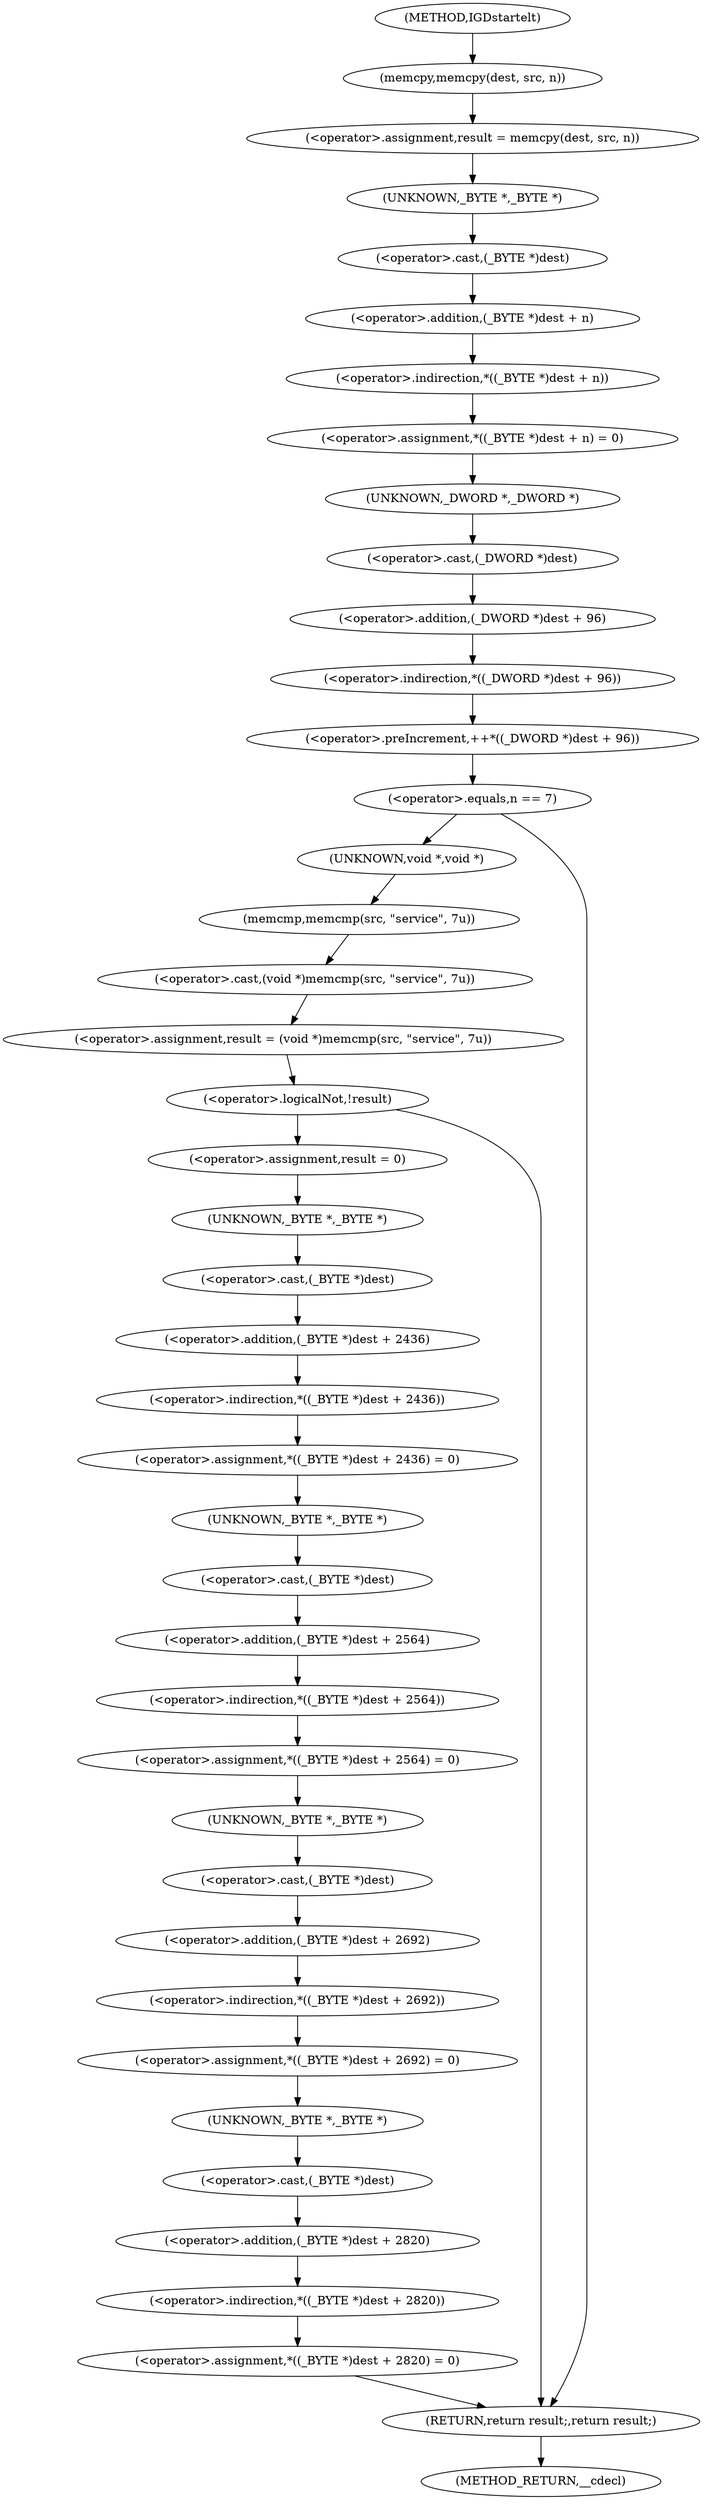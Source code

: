 digraph IGDstartelt {  
"1000108" [label = "(<operator>.assignment,result = memcpy(dest, src, n))" ]
"1000110" [label = "(memcpy,memcpy(dest, src, n))" ]
"1000114" [label = "(<operator>.assignment,*((_BYTE *)dest + n) = 0)" ]
"1000115" [label = "(<operator>.indirection,*((_BYTE *)dest + n))" ]
"1000116" [label = "(<operator>.addition,(_BYTE *)dest + n)" ]
"1000117" [label = "(<operator>.cast,(_BYTE *)dest)" ]
"1000118" [label = "(UNKNOWN,_BYTE *,_BYTE *)" ]
"1000122" [label = "(<operator>.preIncrement,++*((_DWORD *)dest + 96))" ]
"1000123" [label = "(<operator>.indirection,*((_DWORD *)dest + 96))" ]
"1000124" [label = "(<operator>.addition,(_DWORD *)dest + 96)" ]
"1000125" [label = "(<operator>.cast,(_DWORD *)dest)" ]
"1000126" [label = "(UNKNOWN,_DWORD *,_DWORD *)" ]
"1000130" [label = "(<operator>.equals,n == 7)" ]
"1000134" [label = "(<operator>.assignment,result = (void *)memcmp(src, \"service\", 7u))" ]
"1000136" [label = "(<operator>.cast,(void *)memcmp(src, \"service\", 7u))" ]
"1000137" [label = "(UNKNOWN,void *,void *)" ]
"1000138" [label = "(memcmp,memcmp(src, \"service\", 7u))" ]
"1000143" [label = "(<operator>.logicalNot,!result)" ]
"1000146" [label = "(<operator>.assignment,result = 0)" ]
"1000149" [label = "(<operator>.assignment,*((_BYTE *)dest + 2436) = 0)" ]
"1000150" [label = "(<operator>.indirection,*((_BYTE *)dest + 2436))" ]
"1000151" [label = "(<operator>.addition,(_BYTE *)dest + 2436)" ]
"1000152" [label = "(<operator>.cast,(_BYTE *)dest)" ]
"1000153" [label = "(UNKNOWN,_BYTE *,_BYTE *)" ]
"1000157" [label = "(<operator>.assignment,*((_BYTE *)dest + 2564) = 0)" ]
"1000158" [label = "(<operator>.indirection,*((_BYTE *)dest + 2564))" ]
"1000159" [label = "(<operator>.addition,(_BYTE *)dest + 2564)" ]
"1000160" [label = "(<operator>.cast,(_BYTE *)dest)" ]
"1000161" [label = "(UNKNOWN,_BYTE *,_BYTE *)" ]
"1000165" [label = "(<operator>.assignment,*((_BYTE *)dest + 2692) = 0)" ]
"1000166" [label = "(<operator>.indirection,*((_BYTE *)dest + 2692))" ]
"1000167" [label = "(<operator>.addition,(_BYTE *)dest + 2692)" ]
"1000168" [label = "(<operator>.cast,(_BYTE *)dest)" ]
"1000169" [label = "(UNKNOWN,_BYTE *,_BYTE *)" ]
"1000173" [label = "(<operator>.assignment,*((_BYTE *)dest + 2820) = 0)" ]
"1000174" [label = "(<operator>.indirection,*((_BYTE *)dest + 2820))" ]
"1000175" [label = "(<operator>.addition,(_BYTE *)dest + 2820)" ]
"1000176" [label = "(<operator>.cast,(_BYTE *)dest)" ]
"1000177" [label = "(UNKNOWN,_BYTE *,_BYTE *)" ]
"1000181" [label = "(RETURN,return result;,return result;)" ]
"1000102" [label = "(METHOD,IGDstartelt)" ]
"1000183" [label = "(METHOD_RETURN,__cdecl)" ]
  "1000108" -> "1000118" 
  "1000110" -> "1000108" 
  "1000114" -> "1000126" 
  "1000115" -> "1000114" 
  "1000116" -> "1000115" 
  "1000117" -> "1000116" 
  "1000118" -> "1000117" 
  "1000122" -> "1000130" 
  "1000123" -> "1000122" 
  "1000124" -> "1000123" 
  "1000125" -> "1000124" 
  "1000126" -> "1000125" 
  "1000130" -> "1000137" 
  "1000130" -> "1000181" 
  "1000134" -> "1000143" 
  "1000136" -> "1000134" 
  "1000137" -> "1000138" 
  "1000138" -> "1000136" 
  "1000143" -> "1000146" 
  "1000143" -> "1000181" 
  "1000146" -> "1000153" 
  "1000149" -> "1000161" 
  "1000150" -> "1000149" 
  "1000151" -> "1000150" 
  "1000152" -> "1000151" 
  "1000153" -> "1000152" 
  "1000157" -> "1000169" 
  "1000158" -> "1000157" 
  "1000159" -> "1000158" 
  "1000160" -> "1000159" 
  "1000161" -> "1000160" 
  "1000165" -> "1000177" 
  "1000166" -> "1000165" 
  "1000167" -> "1000166" 
  "1000168" -> "1000167" 
  "1000169" -> "1000168" 
  "1000173" -> "1000181" 
  "1000174" -> "1000173" 
  "1000175" -> "1000174" 
  "1000176" -> "1000175" 
  "1000177" -> "1000176" 
  "1000181" -> "1000183" 
  "1000102" -> "1000110" 
}
